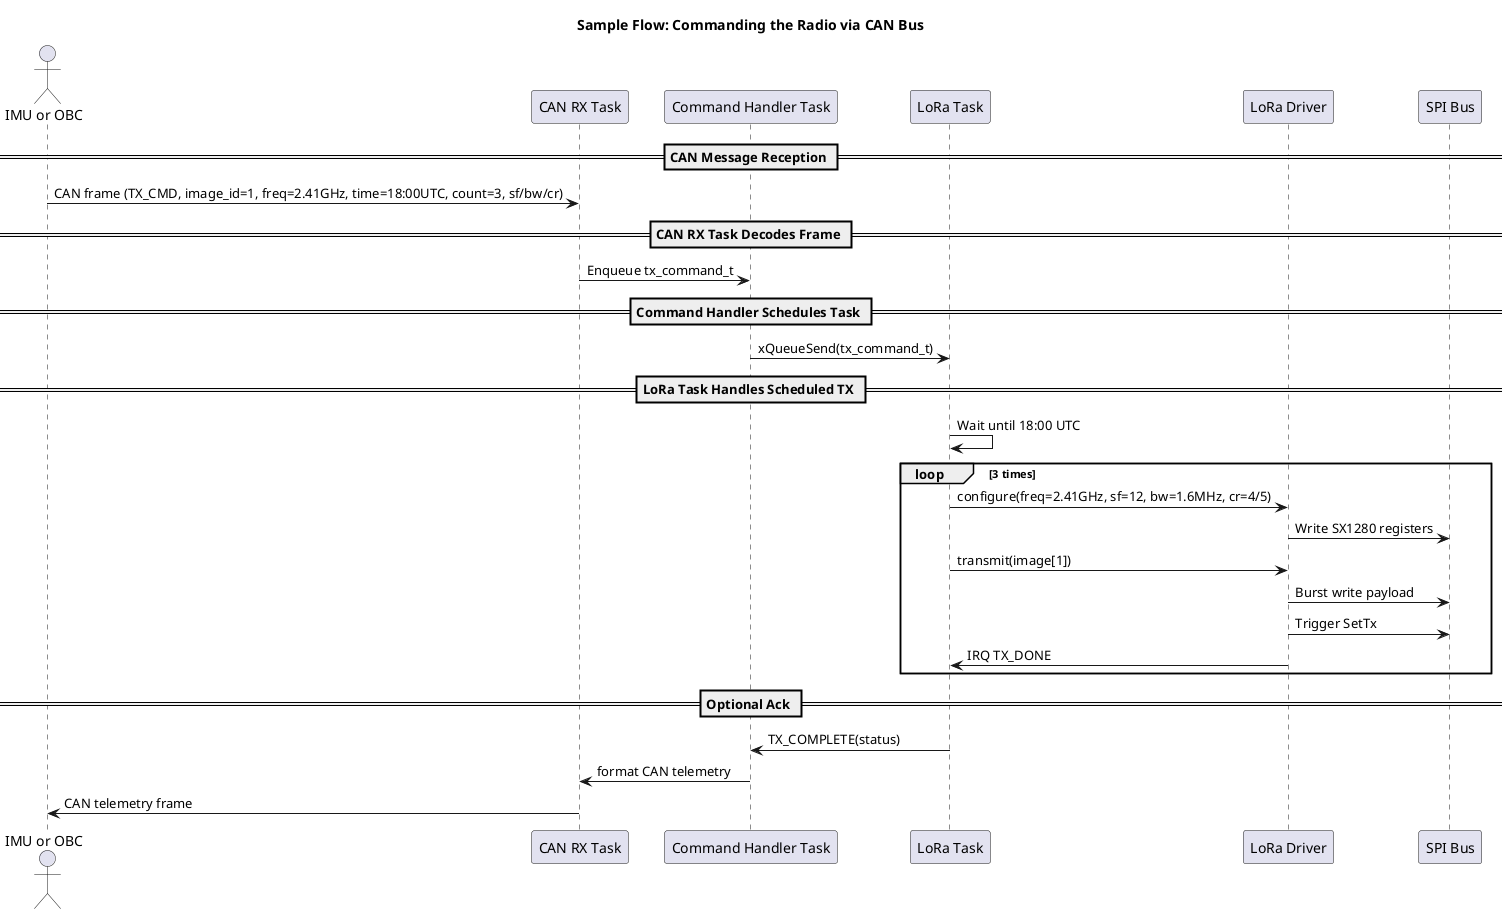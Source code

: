 @startuml

title Sample Flow: Commanding the Radio via CAN Bus

actor UpstreamDevice as "IMU or OBC"
participant "CAN RX Task" as CanRx
participant "Command Handler Task" as CmdHandler
participant "LoRa Task" as LoraTask
participant "LoRa Driver" as LoRa1280
participant "SPI Bus" as SPI

== CAN Message Reception ==
UpstreamDevice -> CanRx : CAN frame (TX_CMD, image_id=1, freq=2.41GHz, time=18:00UTC, count=3, sf/bw/cr)

== CAN RX Task Decodes Frame ==
CanRx -> CmdHandler : Enqueue tx_command_t 

== Command Handler Schedules Task ==
CmdHandler -> LoraTask : xQueueSend(tx_command_t)

== LoRa Task Handles Scheduled TX ==
LoraTask -> LoraTask : Wait until 18:00 UTC
loop 3 times
    LoraTask -> LoRa1280 : configure(freq=2.41GHz, sf=12, bw=1.6MHz, cr=4/5)
    LoRa1280 -> SPI : Write SX1280 registers
    LoraTask -> LoRa1280 : transmit(image[1])
    LoRa1280 -> SPI : Burst write payload
    LoRa1280 -> SPI : Trigger SetTx
    LoRa1280 -> LoraTask : IRQ TX_DONE
end

== Optional Ack ==
LoraTask -> CmdHandler : TX_COMPLETE(status)
CmdHandler -> CanRx : format CAN telemetry
CanRx -> UpstreamDevice : CAN telemetry frame

@enduml

